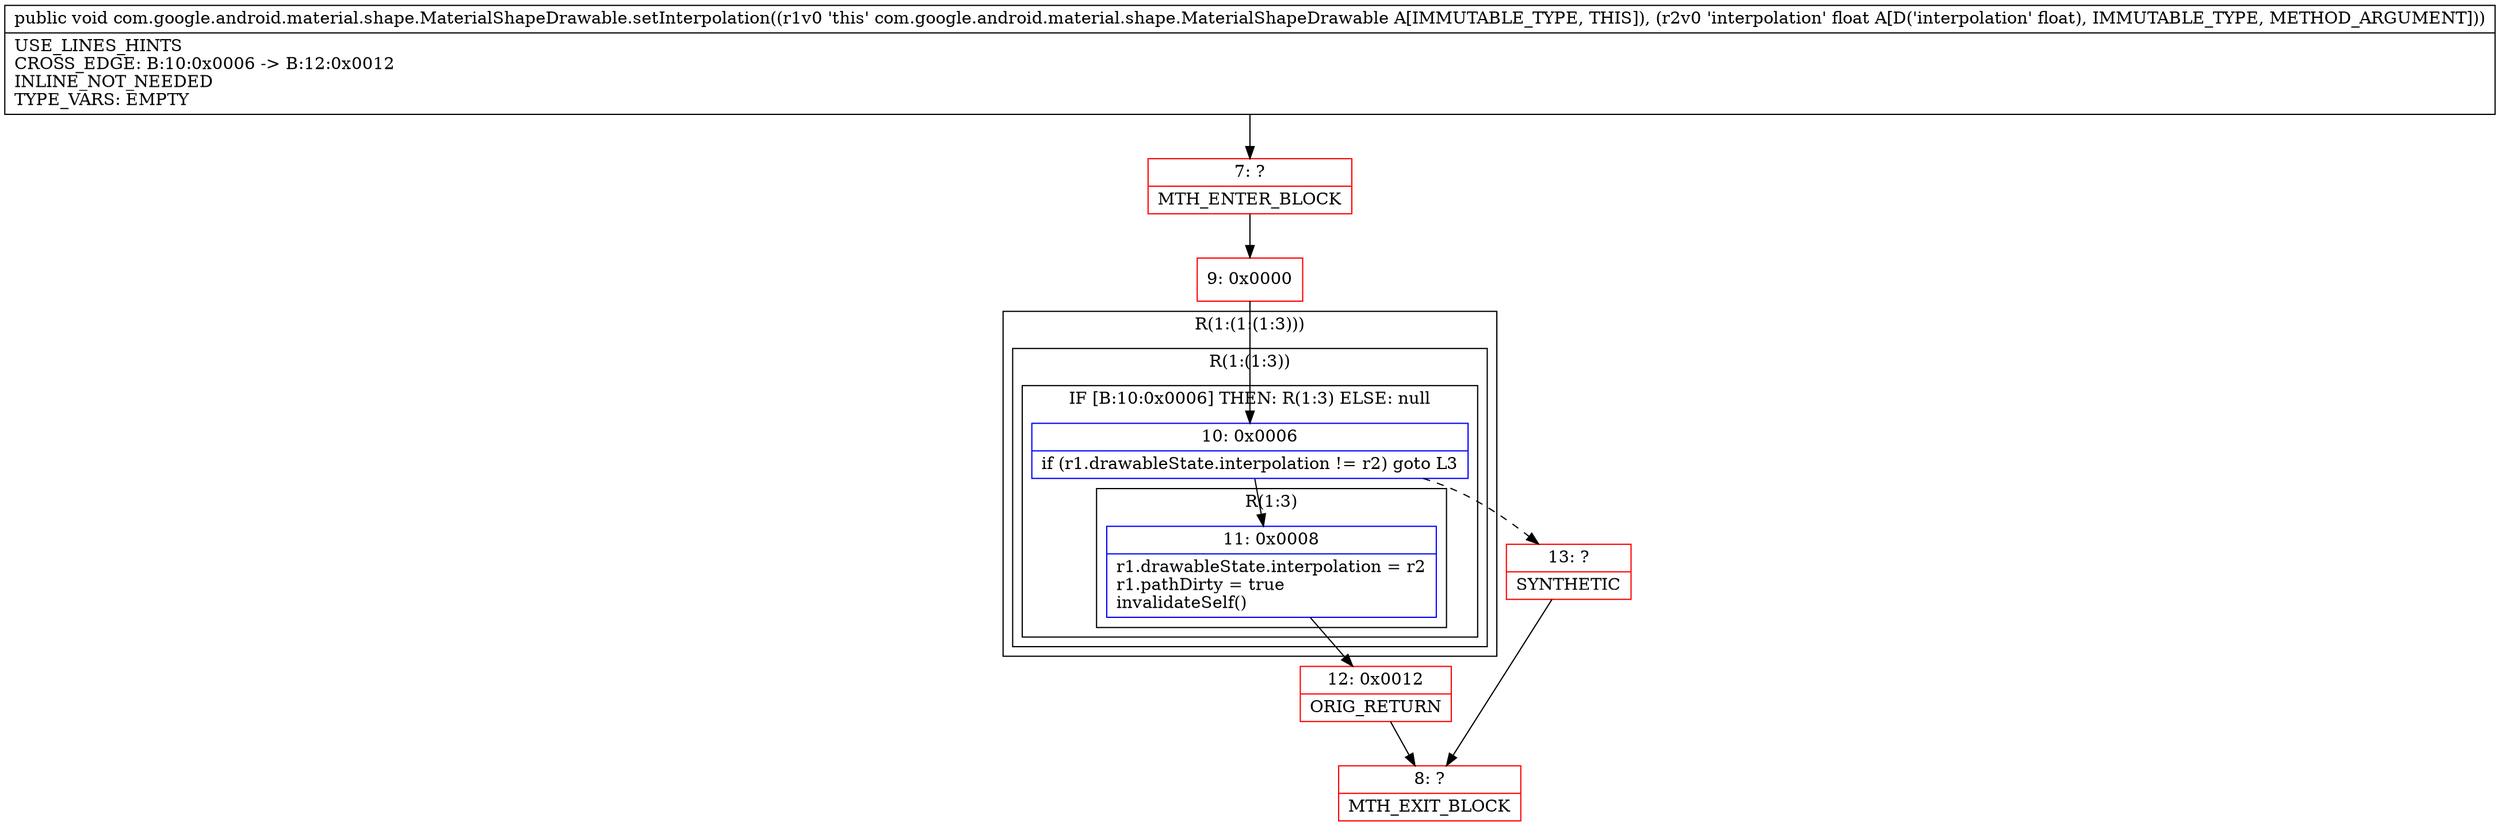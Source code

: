 digraph "CFG forcom.google.android.material.shape.MaterialShapeDrawable.setInterpolation(F)V" {
subgraph cluster_Region_1353226476 {
label = "R(1:(1:(1:3)))";
node [shape=record,color=blue];
subgraph cluster_Region_187940639 {
label = "R(1:(1:3))";
node [shape=record,color=blue];
subgraph cluster_IfRegion_1645413690 {
label = "IF [B:10:0x0006] THEN: R(1:3) ELSE: null";
node [shape=record,color=blue];
Node_10 [shape=record,label="{10\:\ 0x0006|if (r1.drawableState.interpolation != r2) goto L3\l}"];
subgraph cluster_Region_1350141772 {
label = "R(1:3)";
node [shape=record,color=blue];
Node_11 [shape=record,label="{11\:\ 0x0008|r1.drawableState.interpolation = r2\lr1.pathDirty = true\linvalidateSelf()\l}"];
}
}
}
}
Node_7 [shape=record,color=red,label="{7\:\ ?|MTH_ENTER_BLOCK\l}"];
Node_9 [shape=record,color=red,label="{9\:\ 0x0000}"];
Node_12 [shape=record,color=red,label="{12\:\ 0x0012|ORIG_RETURN\l}"];
Node_8 [shape=record,color=red,label="{8\:\ ?|MTH_EXIT_BLOCK\l}"];
Node_13 [shape=record,color=red,label="{13\:\ ?|SYNTHETIC\l}"];
MethodNode[shape=record,label="{public void com.google.android.material.shape.MaterialShapeDrawable.setInterpolation((r1v0 'this' com.google.android.material.shape.MaterialShapeDrawable A[IMMUTABLE_TYPE, THIS]), (r2v0 'interpolation' float A[D('interpolation' float), IMMUTABLE_TYPE, METHOD_ARGUMENT]))  | USE_LINES_HINTS\lCROSS_EDGE: B:10:0x0006 \-\> B:12:0x0012\lINLINE_NOT_NEEDED\lTYPE_VARS: EMPTY\l}"];
MethodNode -> Node_7;Node_10 -> Node_11;
Node_10 -> Node_13[style=dashed];
Node_11 -> Node_12;
Node_7 -> Node_9;
Node_9 -> Node_10;
Node_12 -> Node_8;
Node_13 -> Node_8;
}

